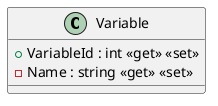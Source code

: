 @startuml
class Variable {
    + VariableId : int <<get>> <<set>>
    - Name : string <<get>> <<set>>
}
@enduml
